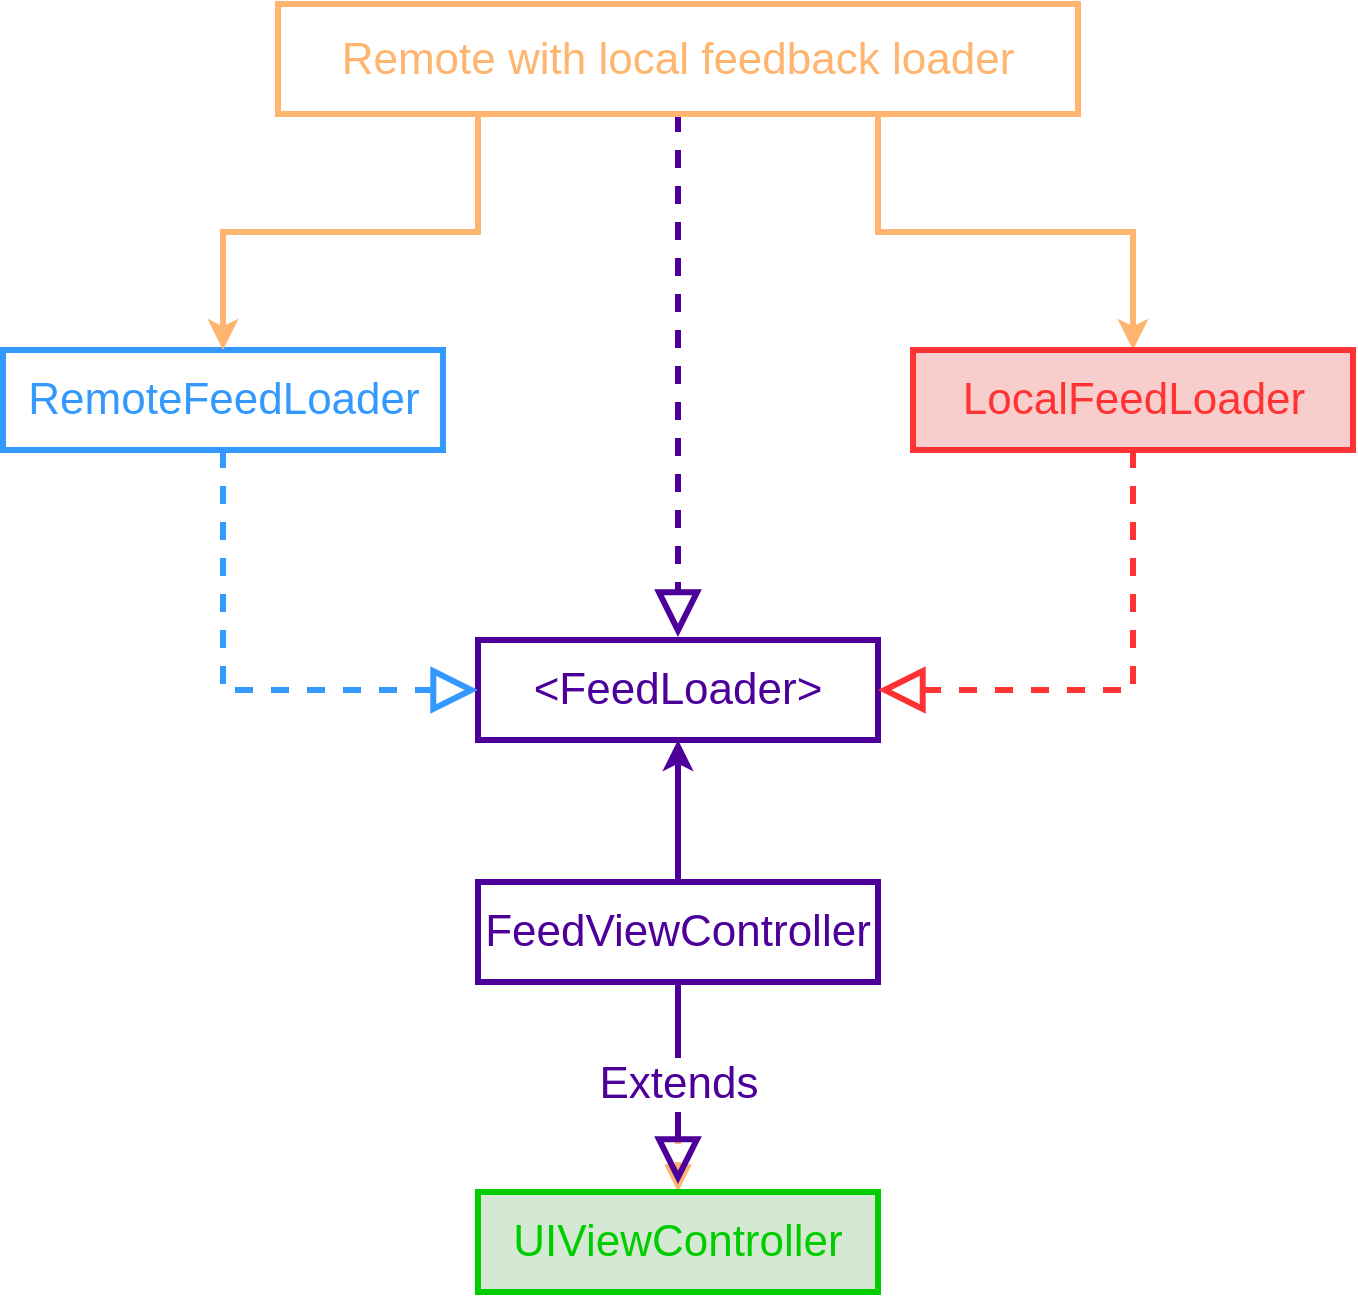 <mxfile version="20.2.8" type="github">
  <diagram id="RhyOFskJaoKihiSlYqbY" name="Page-1">
    <mxGraphModel dx="1186" dy="661" grid="0" gridSize="10" guides="1" tooltips="1" connect="1" arrows="1" fold="1" page="1" pageScale="1" pageWidth="850" pageHeight="1100" math="0" shadow="0">
      <root>
        <mxCell id="0" />
        <mxCell id="1" parent="0" />
        <mxCell id="zQNmWdlx2TpLJ7YEQnaV-2" value="&lt;span style=&quot;font-size: 22px;&quot;&gt;&lt;font&gt;&amp;lt;FeedLoader&amp;gt;&lt;/font&gt;&lt;br style=&quot;font-size: 22px;&quot;&gt;&lt;/span&gt;" style="rounded=0;whiteSpace=wrap;html=1;fillColor=#FFFFFF;strokeColor=#4C0099;fontColor=#4C0099;strokeWidth=3;fontSize=22;" vertex="1" parent="1">
          <mxGeometry x="305" y="470" width="200" height="50" as="geometry" />
        </mxCell>
        <mxCell id="zQNmWdlx2TpLJ7YEQnaV-21" style="edgeStyle=orthogonalEdgeStyle;rounded=0;orthogonalLoop=1;jettySize=auto;html=1;exitX=0.5;exitY=1;exitDx=0;exitDy=0;entryX=0;entryY=0.5;entryDx=0;entryDy=0;dashed=1;strokeColor=#3399FF;strokeWidth=3;fontSize=22;fontColor=#4C0099;endArrow=block;endFill=0;endSize=16;" edge="1" parent="1" source="zQNmWdlx2TpLJ7YEQnaV-3" target="zQNmWdlx2TpLJ7YEQnaV-2">
          <mxGeometry relative="1" as="geometry" />
        </mxCell>
        <mxCell id="zQNmWdlx2TpLJ7YEQnaV-3" value="&lt;font style=&quot;font-size: 22px;&quot;&gt;RemoteFeedLoader&lt;br style=&quot;font-size: 22px;&quot;&gt;&lt;/font&gt;" style="rounded=0;whiteSpace=wrap;html=1;fillColor=#FFFFFF;strokeColor=#3399FF;strokeWidth=3;fontColor=#3399FF;fontSize=22;" vertex="1" parent="1">
          <mxGeometry x="67.5" y="325" width="220" height="50" as="geometry" />
        </mxCell>
        <mxCell id="zQNmWdlx2TpLJ7YEQnaV-16" style="edgeStyle=orthogonalEdgeStyle;rounded=0;orthogonalLoop=1;jettySize=auto;html=1;exitX=0.25;exitY=1;exitDx=0;exitDy=0;entryX=0.5;entryY=0;entryDx=0;entryDy=0;strokeColor=#FFB570;strokeWidth=3;fontSize=22;fontColor=#FFB570;endArrow=classic;endFill=1;" edge="1" parent="1" source="zQNmWdlx2TpLJ7YEQnaV-6" target="zQNmWdlx2TpLJ7YEQnaV-3">
          <mxGeometry relative="1" as="geometry" />
        </mxCell>
        <mxCell id="zQNmWdlx2TpLJ7YEQnaV-17" style="edgeStyle=orthogonalEdgeStyle;rounded=0;orthogonalLoop=1;jettySize=auto;html=1;exitX=0.75;exitY=1;exitDx=0;exitDy=0;entryX=0.5;entryY=0;entryDx=0;entryDy=0;strokeColor=#FFB570;strokeWidth=3;fontSize=22;fontColor=#FFB570;endArrow=classic;endFill=1;" edge="1" parent="1" source="zQNmWdlx2TpLJ7YEQnaV-6" target="zQNmWdlx2TpLJ7YEQnaV-7">
          <mxGeometry relative="1" as="geometry" />
        </mxCell>
        <mxCell id="zQNmWdlx2TpLJ7YEQnaV-18" style="edgeStyle=orthogonalEdgeStyle;rounded=0;orthogonalLoop=1;jettySize=auto;html=1;exitX=0.5;exitY=1;exitDx=0;exitDy=0;strokeColor=#4C0099;strokeWidth=3;fontSize=22;fontColor=#4C0099;endArrow=block;endFill=0;dashed=1;endSize=16;" edge="1" parent="1" source="zQNmWdlx2TpLJ7YEQnaV-6">
          <mxGeometry relative="1" as="geometry">
            <mxPoint x="405" y="468.5" as="targetPoint" />
          </mxGeometry>
        </mxCell>
        <mxCell id="zQNmWdlx2TpLJ7YEQnaV-6" value="&lt;font style=&quot;font-size: 22px;&quot;&gt;Remote with local feedback loader&lt;br style=&quot;font-size: 22px;&quot;&gt;&lt;/font&gt;" style="rounded=0;whiteSpace=wrap;html=1;fillColor=#FFFFFF;strokeColor=#FFB570;strokeWidth=3;fontColor=#FFB570;fontSize=22;" vertex="1" parent="1">
          <mxGeometry x="205" y="152" width="400" height="55" as="geometry" />
        </mxCell>
        <mxCell id="zQNmWdlx2TpLJ7YEQnaV-20" style="edgeStyle=orthogonalEdgeStyle;rounded=0;orthogonalLoop=1;jettySize=auto;html=1;entryX=1;entryY=0.5;entryDx=0;entryDy=0;dashed=1;strokeColor=#FF3333;strokeWidth=3;fontSize=22;fontColor=#4C0099;endArrow=block;endFill=0;endSize=16;" edge="1" parent="1" source="zQNmWdlx2TpLJ7YEQnaV-7" target="zQNmWdlx2TpLJ7YEQnaV-2">
          <mxGeometry relative="1" as="geometry">
            <Array as="points">
              <mxPoint x="633" y="495" />
            </Array>
          </mxGeometry>
        </mxCell>
        <mxCell id="zQNmWdlx2TpLJ7YEQnaV-7" value="&lt;font style=&quot;font-size: 22px;&quot;&gt;LocalFeedLoader&lt;br style=&quot;font-size: 22px;&quot;&gt;&lt;/font&gt;" style="rounded=0;whiteSpace=wrap;html=1;fillColor=#f8cecc;strokeColor=#FF3333;strokeWidth=3;fontSize=22;fontColor=#FF3333;" vertex="1" parent="1">
          <mxGeometry x="522.5" y="325" width="220" height="50" as="geometry" />
        </mxCell>
        <mxCell id="zQNmWdlx2TpLJ7YEQnaV-12" style="edgeStyle=orthogonalEdgeStyle;rounded=0;orthogonalLoop=1;jettySize=auto;html=1;exitX=0.5;exitY=0;exitDx=0;exitDy=0;entryX=0.5;entryY=1;entryDx=0;entryDy=0;fontSize=22;fontColor=#00CC00;strokeWidth=3;strokeColor=#4C0099;" edge="1" parent="1" source="zQNmWdlx2TpLJ7YEQnaV-8" target="zQNmWdlx2TpLJ7YEQnaV-2">
          <mxGeometry relative="1" as="geometry" />
        </mxCell>
        <mxCell id="zQNmWdlx2TpLJ7YEQnaV-19" value="" style="edgeStyle=orthogonalEdgeStyle;rounded=0;orthogonalLoop=1;jettySize=auto;html=1;dashed=1;strokeColor=#FFB570;strokeWidth=3;fontSize=22;fontColor=#FFB570;endArrow=block;endFill=0;" edge="1" parent="1" source="zQNmWdlx2TpLJ7YEQnaV-8" target="zQNmWdlx2TpLJ7YEQnaV-9">
          <mxGeometry relative="1" as="geometry" />
        </mxCell>
        <mxCell id="zQNmWdlx2TpLJ7YEQnaV-8" value="&lt;span style=&quot;font-size: 22px;&quot;&gt;&lt;font&gt;FeedViewController&lt;/font&gt;&lt;br style=&quot;font-size: 22px;&quot;&gt;&lt;/span&gt;" style="rounded=0;whiteSpace=wrap;html=1;fillColor=#FFFFFF;strokeColor=#4C0099;fontColor=#4C0099;strokeWidth=3;fontSize=22;" vertex="1" parent="1">
          <mxGeometry x="305" y="591" width="200" height="50" as="geometry" />
        </mxCell>
        <mxCell id="zQNmWdlx2TpLJ7YEQnaV-9" value="&lt;span style=&quot;font-size: 22px;&quot;&gt;&lt;font&gt;UIViewController&lt;/font&gt;&lt;br style=&quot;font-size: 22px;&quot;&gt;&lt;/span&gt;" style="rounded=0;whiteSpace=wrap;html=1;fillColor=#d5e8d4;strokeColor=#00CC00;strokeWidth=3;fontSize=22;fontColor=#00CC00;" vertex="1" parent="1">
          <mxGeometry x="305" y="746" width="200" height="50" as="geometry" />
        </mxCell>
        <mxCell id="zQNmWdlx2TpLJ7YEQnaV-14" value="Extends" style="endArrow=block;endSize=16;endFill=0;html=1;rounded=0;strokeColor=#4C0099;strokeWidth=3;fontSize=22;fontColor=#4C0099;" edge="1" parent="1">
          <mxGeometry width="160" relative="1" as="geometry">
            <mxPoint x="405" y="641" as="sourcePoint" />
            <mxPoint x="405" y="742" as="targetPoint" />
          </mxGeometry>
        </mxCell>
      </root>
    </mxGraphModel>
  </diagram>
</mxfile>

